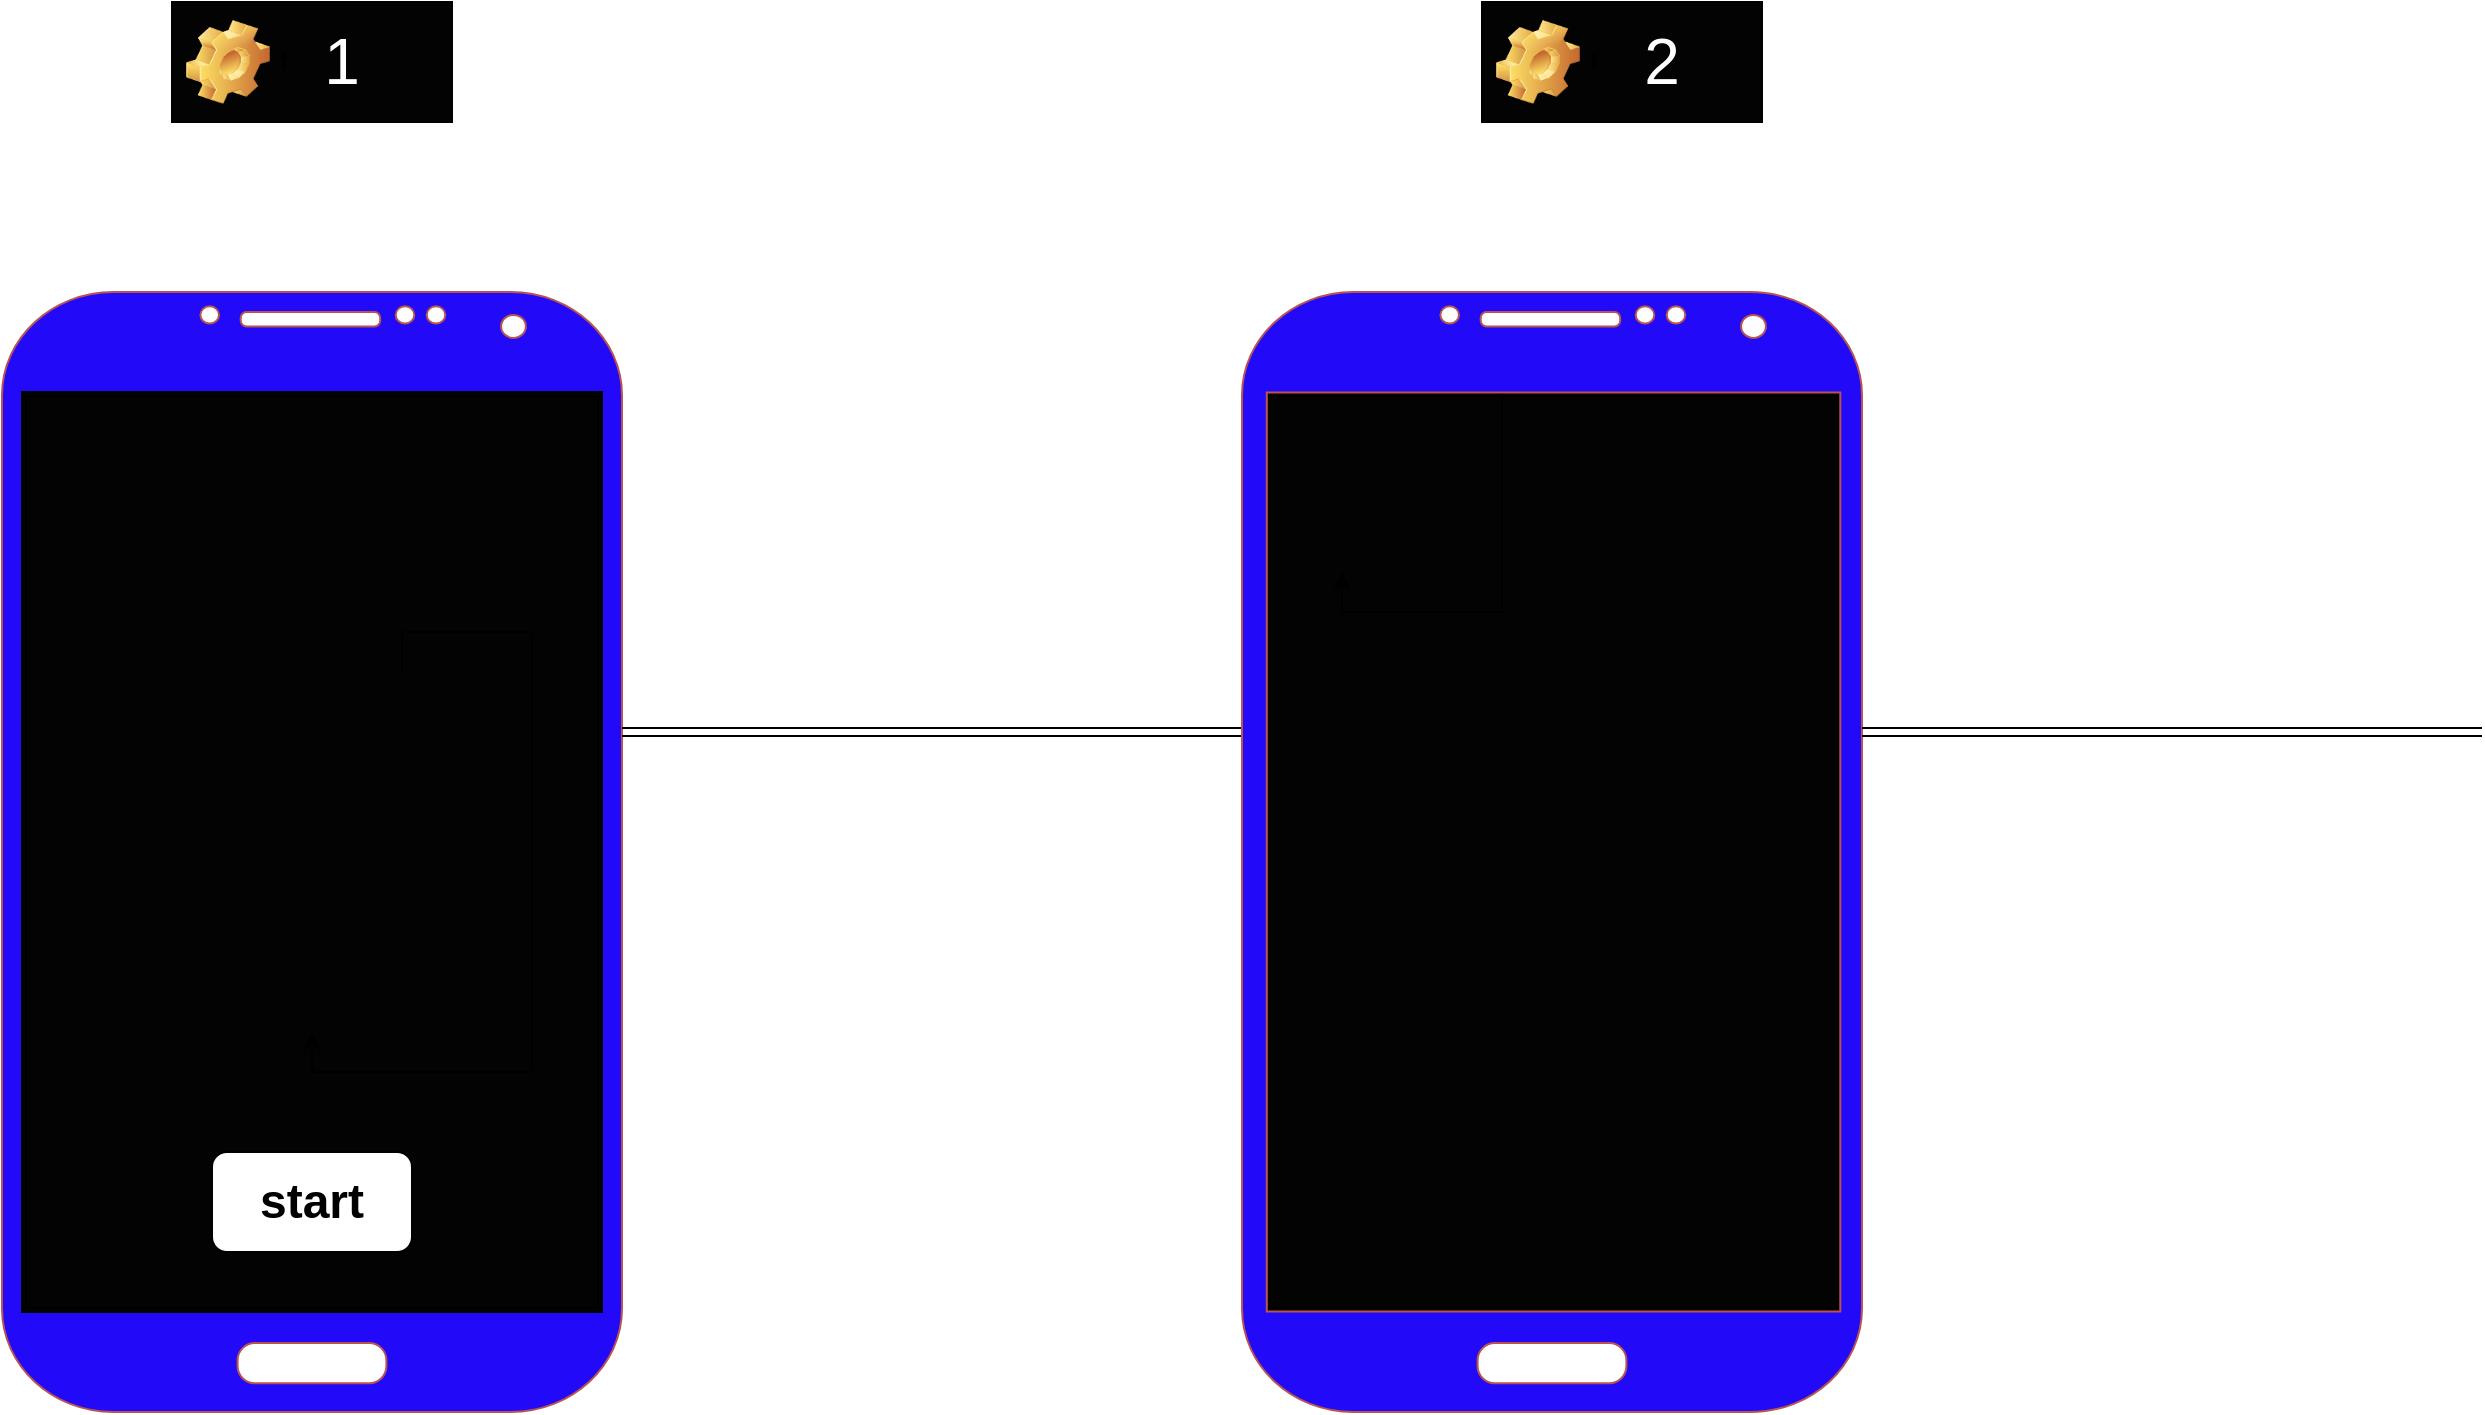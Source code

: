 <mxfile version="21.7.2" type="github">
  <diagram name="Page-1" id="X2JnDKoGHxt49fTbtLQz">
    <mxGraphModel dx="947" dy="580" grid="1" gridSize="10" guides="1" tooltips="1" connect="1" arrows="1" fold="1" page="1" pageScale="1" pageWidth="850" pageHeight="1100" math="0" shadow="0">
      <root>
        <mxCell id="0" />
        <mxCell id="1" parent="0" />
        <mxCell id="wpx5yHl7sN_ZGKeGzRwJ-9" value="" style="verticalLabelPosition=bottom;verticalAlign=top;html=1;shadow=0;dashed=0;strokeWidth=1;shape=mxgraph.android.phone2;strokeColor=#b85450;fillColor=#220AF8;movable=1;resizable=1;rotatable=1;deletable=1;editable=1;locked=0;connectable=1;" vertex="1" parent="1">
          <mxGeometry x="330" y="220" width="310" height="560" as="geometry" />
        </mxCell>
        <mxCell id="wpx5yHl7sN_ZGKeGzRwJ-22" value="" style="group;movable=1;resizable=1;rotatable=1;deletable=1;editable=1;locked=0;connectable=1;" vertex="1" connectable="0" parent="1">
          <mxGeometry x="340" y="270" width="290" height="460" as="geometry" />
        </mxCell>
        <mxCell id="wpx5yHl7sN_ZGKeGzRwJ-13" value="" style="shape=ext;double=1;rounded=0;whiteSpace=wrap;html=1;fillColor=#030303;movable=1;resizable=1;rotatable=1;deletable=1;editable=1;locked=0;connectable=1;" vertex="1" parent="wpx5yHl7sN_ZGKeGzRwJ-22">
          <mxGeometry width="290" height="460" as="geometry" />
        </mxCell>
        <mxCell id="wpx5yHl7sN_ZGKeGzRwJ-24" value="" style="group;movable=1;resizable=1;rotatable=1;deletable=1;editable=1;locked=0;connectable=1;" vertex="1" connectable="0" parent="wpx5yHl7sN_ZGKeGzRwJ-22">
          <mxGeometry x="95" y="380" width="100" height="50" as="geometry" />
        </mxCell>
        <mxCell id="wpx5yHl7sN_ZGKeGzRwJ-17" value="" style="rounded=1;whiteSpace=wrap;html=1;movable=1;resizable=1;rotatable=1;deletable=1;editable=1;locked=0;connectable=1;" vertex="1" parent="wpx5yHl7sN_ZGKeGzRwJ-24">
          <mxGeometry width="100" height="50" as="geometry" />
        </mxCell>
        <mxCell id="wpx5yHl7sN_ZGKeGzRwJ-20" value="&lt;h1&gt;start&lt;/h1&gt;" style="text;html=1;strokeColor=none;fillColor=none;align=center;verticalAlign=middle;whiteSpace=wrap;rounded=0;movable=1;resizable=1;rotatable=1;deletable=1;editable=1;locked=0;connectable=1;" vertex="1" parent="wpx5yHl7sN_ZGKeGzRwJ-24">
          <mxGeometry x="20" y="10" width="60" height="30" as="geometry" />
        </mxCell>
        <mxCell id="wpx5yHl7sN_ZGKeGzRwJ-25" value="" style="group;movable=1;resizable=1;rotatable=1;deletable=1;editable=1;locked=0;connectable=1;" vertex="1" connectable="0" parent="wpx5yHl7sN_ZGKeGzRwJ-22">
          <mxGeometry x="55" y="140" width="180" height="180" as="geometry" />
        </mxCell>
        <mxCell id="wpx5yHl7sN_ZGKeGzRwJ-19" value="" style="shape=image;html=1;verticalAlign=top;verticalLabelPosition=bottom;labelBackgroundColor=#ffffff;imageAspect=0;aspect=fixed;image=https://cdn2.iconfinder.com/data/icons/boxicons-solid-vol-2/24/bxs-planet-128.png;movable=1;resizable=1;rotatable=1;deletable=1;editable=1;locked=0;connectable=1;" vertex="1" parent="wpx5yHl7sN_ZGKeGzRwJ-25">
          <mxGeometry width="180" height="180" as="geometry" />
        </mxCell>
        <mxCell id="wpx5yHl7sN_ZGKeGzRwJ-23" style="edgeStyle=orthogonalEdgeStyle;rounded=0;orthogonalLoop=1;jettySize=auto;html=1;exitX=0.75;exitY=0;exitDx=0;exitDy=0;fontFamily=Helvetica;fontSize=12;fontColor=default;movable=1;resizable=1;rotatable=1;deletable=1;editable=1;locked=0;connectable=1;" edge="1" parent="wpx5yHl7sN_ZGKeGzRwJ-25" source="wpx5yHl7sN_ZGKeGzRwJ-19" target="wpx5yHl7sN_ZGKeGzRwJ-19">
          <mxGeometry relative="1" as="geometry" />
        </mxCell>
        <mxCell id="wpx5yHl7sN_ZGKeGzRwJ-27" value="" style="shape=link;html=1;rounded=0;fontFamily=Helvetica;fontSize=12;fontColor=default;" edge="1" parent="1">
          <mxGeometry width="100" relative="1" as="geometry">
            <mxPoint x="640" y="440" as="sourcePoint" />
            <mxPoint x="950" y="440" as="targetPoint" />
            <Array as="points" />
          </mxGeometry>
        </mxCell>
        <mxCell id="wpx5yHl7sN_ZGKeGzRwJ-46" value="" style="shape=ext;double=1;rounded=0;whiteSpace=wrap;html=1;fillColor=#030303;movable=1;resizable=1;rotatable=1;deletable=1;editable=1;locked=0;connectable=1;" vertex="1" parent="1">
          <mxGeometry x="960" y="270" width="290" height="460" as="geometry" />
        </mxCell>
        <mxCell id="wpx5yHl7sN_ZGKeGzRwJ-51" value="" style="shape=image;html=1;verticalAlign=top;verticalLabelPosition=bottom;labelBackgroundColor=#ffffff;imageAspect=0;aspect=fixed;image=https://cdn2.iconfinder.com/data/icons/boxicons-solid-vol-2/24/bxs-planet-128.png;movable=1;resizable=1;rotatable=1;deletable=1;editable=1;locked=0;connectable=1;" vertex="1" parent="1">
          <mxGeometry x="940" y="240" width="120" height="120" as="geometry" />
        </mxCell>
        <mxCell id="wpx5yHl7sN_ZGKeGzRwJ-52" style="edgeStyle=orthogonalEdgeStyle;rounded=0;orthogonalLoop=1;jettySize=auto;html=1;exitX=0.75;exitY=0;exitDx=0;exitDy=0;fontFamily=Helvetica;fontSize=12;fontColor=default;movable=1;resizable=1;rotatable=1;deletable=1;editable=1;locked=0;connectable=1;" edge="1" parent="1" source="wpx5yHl7sN_ZGKeGzRwJ-51" target="wpx5yHl7sN_ZGKeGzRwJ-51">
          <mxGeometry relative="1" as="geometry" />
        </mxCell>
        <mxCell id="wpx5yHl7sN_ZGKeGzRwJ-53" value="" style="shape=image;html=1;verticalAlign=top;verticalLabelPosition=bottom;labelBackgroundColor=#ffffff;imageAspect=0;aspect=fixed;image=https://cdn2.iconfinder.com/data/icons/boxicons-solid-vol-2/24/bxs-planet-128.png;movable=1;resizable=1;rotatable=1;deletable=1;editable=1;locked=0;connectable=1;" vertex="1" parent="1">
          <mxGeometry x="1150" y="340" width="120" height="120" as="geometry" />
        </mxCell>
        <mxCell id="wpx5yHl7sN_ZGKeGzRwJ-54" value="" style="shape=image;html=1;verticalAlign=top;verticalLabelPosition=bottom;labelBackgroundColor=#ffffff;imageAspect=0;aspect=fixed;image=https://cdn2.iconfinder.com/data/icons/boxicons-solid-vol-2/24/bxs-planet-128.png;movable=1;resizable=1;rotatable=1;deletable=1;editable=1;locked=0;connectable=1;" vertex="1" parent="1">
          <mxGeometry x="940" y="490" width="120" height="120" as="geometry" />
        </mxCell>
        <mxCell id="wpx5yHl7sN_ZGKeGzRwJ-55" value="" style="shape=image;html=1;verticalAlign=top;verticalLabelPosition=bottom;labelBackgroundColor=#ffffff;imageAspect=0;aspect=fixed;image=https://cdn2.iconfinder.com/data/icons/boxicons-solid-vol-2/24/bxs-planet-128.png;movable=1;resizable=1;rotatable=1;deletable=1;editable=1;locked=0;connectable=1;" vertex="1" parent="1">
          <mxGeometry x="1150" y="610" width="120" height="120" as="geometry" />
        </mxCell>
        <mxCell id="wpx5yHl7sN_ZGKeGzRwJ-44" value="" style="verticalLabelPosition=bottom;verticalAlign=top;html=1;shadow=0;dashed=0;strokeWidth=1;shape=mxgraph.android.phone2;strokeColor=#b85450;fillColor=#220AF8;movable=1;resizable=1;rotatable=1;deletable=1;editable=1;locked=0;connectable=1;perimeterSpacing=10;" vertex="1" parent="1">
          <mxGeometry x="950" y="220" width="310" height="560" as="geometry" />
        </mxCell>
        <mxCell id="wpx5yHl7sN_ZGKeGzRwJ-56" value="f" style="label;whiteSpace=wrap;html=1;image=img/clipart/Gear_128x128.png;rounded=0;strokeColor=default;fontFamily=Helvetica;fontSize=12;fontColor=default;fillColor=#030303;" vertex="1" parent="1">
          <mxGeometry x="415" y="75" width="140" height="60" as="geometry" />
        </mxCell>
        <mxCell id="wpx5yHl7sN_ZGKeGzRwJ-57" value="1" style="text;html=1;strokeColor=none;fillColor=none;align=center;verticalAlign=middle;whiteSpace=wrap;rounded=0;fontSize=32;fontFamily=Helvetica;fontColor=#FFFFFF;perimeterSpacing=16;strokeWidth=7;" vertex="1" parent="1">
          <mxGeometry x="470" y="90" width="60" height="30" as="geometry" />
        </mxCell>
        <mxCell id="wpx5yHl7sN_ZGKeGzRwJ-58" value="f" style="label;whiteSpace=wrap;html=1;image=img/clipart/Gear_128x128.png;rounded=0;strokeColor=default;fontFamily=Helvetica;fontSize=12;fontColor=default;fillColor=#030303;" vertex="1" parent="1">
          <mxGeometry x="1070" y="75" width="140" height="60" as="geometry" />
        </mxCell>
        <mxCell id="wpx5yHl7sN_ZGKeGzRwJ-60" value="2" style="text;html=1;strokeColor=none;fillColor=none;align=center;verticalAlign=middle;whiteSpace=wrap;rounded=0;fontSize=32;fontFamily=Helvetica;fontColor=#FFFFFF;perimeterSpacing=16;strokeWidth=7;" vertex="1" parent="1">
          <mxGeometry x="1130" y="90" width="60" height="30" as="geometry" />
        </mxCell>
        <mxCell id="wpx5yHl7sN_ZGKeGzRwJ-61" value="" style="shape=link;html=1;rounded=0;fontFamily=Helvetica;fontSize=12;fontColor=default;" edge="1" parent="1">
          <mxGeometry width="100" relative="1" as="geometry">
            <mxPoint x="1260" y="440" as="sourcePoint" />
            <mxPoint x="1570" y="440" as="targetPoint" />
            <Array as="points" />
          </mxGeometry>
        </mxCell>
      </root>
    </mxGraphModel>
  </diagram>
</mxfile>

